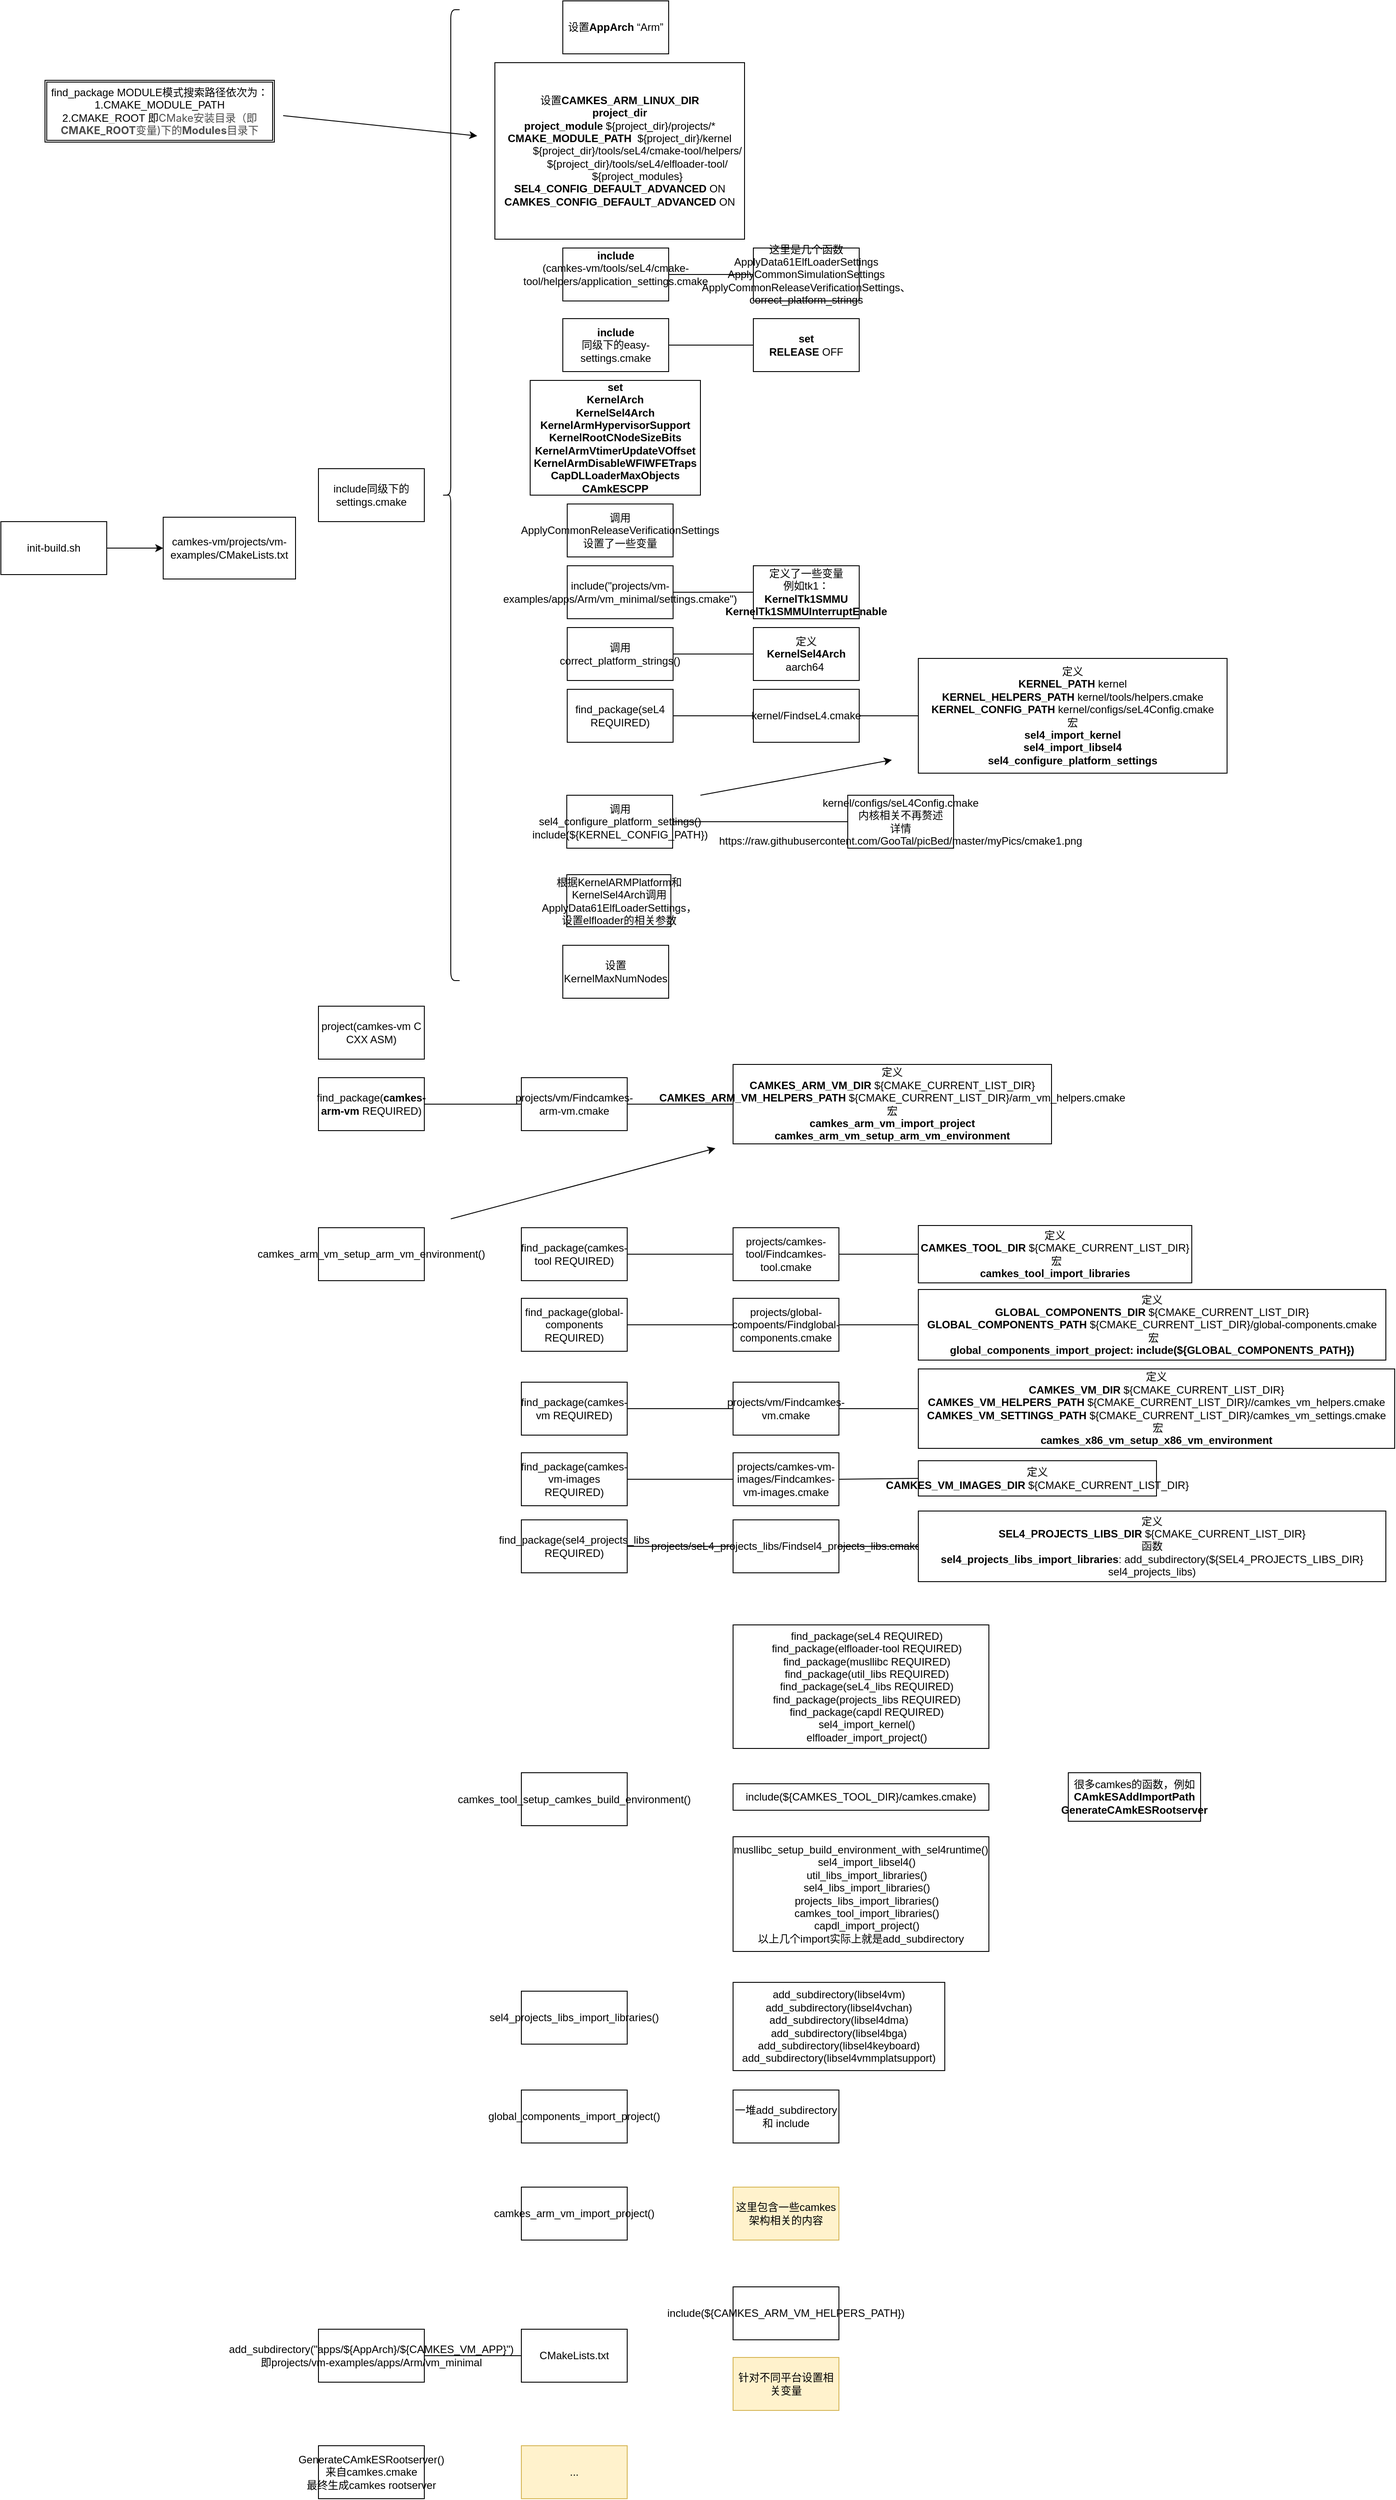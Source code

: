 <mxfile version="20.4.0" type="github">
  <diagram id="C5RBs43oDa-KdzZeNtuy" name="Page-1">
    <mxGraphModel dx="3042" dy="1649" grid="1" gridSize="10" guides="1" tooltips="1" connect="1" arrows="1" fold="1" page="1" pageScale="1" pageWidth="827" pageHeight="1169" math="0" shadow="0">
      <root>
        <mxCell id="WIyWlLk6GJQsqaUBKTNV-0" />
        <mxCell id="WIyWlLk6GJQsqaUBKTNV-1" parent="WIyWlLk6GJQsqaUBKTNV-0" />
        <mxCell id="rtuSLKHqq32bRLiLEJmx-1" value="init-build.sh" style="rounded=0;whiteSpace=wrap;html=1;" parent="WIyWlLk6GJQsqaUBKTNV-1" vertex="1">
          <mxGeometry x="70" y="620" width="120" height="60" as="geometry" />
        </mxCell>
        <mxCell id="rtuSLKHqq32bRLiLEJmx-2" value="camkes-vm/projects/vm-examples/CMakeLists.txt" style="rounded=0;whiteSpace=wrap;html=1;" parent="WIyWlLk6GJQsqaUBKTNV-1" vertex="1">
          <mxGeometry x="254" y="615" width="150" height="70" as="geometry" />
        </mxCell>
        <mxCell id="rtuSLKHqq32bRLiLEJmx-3" value="" style="endArrow=classic;html=1;rounded=0;exitX=1;exitY=0.5;exitDx=0;exitDy=0;entryX=0;entryY=0.5;entryDx=0;entryDy=0;" parent="WIyWlLk6GJQsqaUBKTNV-1" source="rtuSLKHqq32bRLiLEJmx-1" target="rtuSLKHqq32bRLiLEJmx-2" edge="1">
          <mxGeometry width="50" height="50" relative="1" as="geometry">
            <mxPoint x="280" y="850" as="sourcePoint" />
            <mxPoint x="330" y="800" as="targetPoint" />
          </mxGeometry>
        </mxCell>
        <mxCell id="rtuSLKHqq32bRLiLEJmx-4" value="include同级下的settings.cmake" style="rounded=0;whiteSpace=wrap;html=1;" parent="WIyWlLk6GJQsqaUBKTNV-1" vertex="1">
          <mxGeometry x="430" y="560" width="120" height="60" as="geometry" />
        </mxCell>
        <mxCell id="rtuSLKHqq32bRLiLEJmx-5" value="project(camkes-vm C CXX ASM)" style="rounded=0;whiteSpace=wrap;html=1;" parent="WIyWlLk6GJQsqaUBKTNV-1" vertex="1">
          <mxGeometry x="430" y="1169" width="120" height="60" as="geometry" />
        </mxCell>
        <mxCell id="rtuSLKHqq32bRLiLEJmx-6" value="find_package(&lt;b&gt;camkes-arm-vm&lt;/b&gt; REQUIRED)" style="rounded=0;whiteSpace=wrap;html=1;" parent="WIyWlLk6GJQsqaUBKTNV-1" vertex="1">
          <mxGeometry x="430" y="1250" width="120" height="60" as="geometry" />
        </mxCell>
        <mxCell id="rtuSLKHqq32bRLiLEJmx-7" value="camkes_arm_vm_setup_arm_vm_environment()" style="rounded=0;whiteSpace=wrap;html=1;" parent="WIyWlLk6GJQsqaUBKTNV-1" vertex="1">
          <mxGeometry x="430" y="1420" width="120" height="60" as="geometry" />
        </mxCell>
        <mxCell id="rtuSLKHqq32bRLiLEJmx-8" value="add_subdirectory(&quot;apps/${AppArch}/${CAMKES_VM_APP}&quot;)&lt;br&gt;即projects/vm-examples/apps/Arm/vm_minimal" style="rounded=0;whiteSpace=wrap;html=1;" parent="WIyWlLk6GJQsqaUBKTNV-1" vertex="1">
          <mxGeometry x="430" y="2668" width="120" height="60" as="geometry" />
        </mxCell>
        <mxCell id="rtuSLKHqq32bRLiLEJmx-9" value="GenerateCAmkESRootserver()&lt;br&gt;来自camkes.cmake&lt;br&gt;最终生成camkes rootserver" style="rounded=0;whiteSpace=wrap;html=1;" parent="WIyWlLk6GJQsqaUBKTNV-1" vertex="1">
          <mxGeometry x="430" y="2800" width="120" height="60" as="geometry" />
        </mxCell>
        <mxCell id="rtuSLKHqq32bRLiLEJmx-10" value="设置&lt;b&gt;AppArch&lt;/b&gt; “Arm”" style="rounded=0;whiteSpace=wrap;html=1;" parent="WIyWlLk6GJQsqaUBKTNV-1" vertex="1">
          <mxGeometry x="707" y="30" width="120" height="60" as="geometry" />
        </mxCell>
        <mxCell id="rtuSLKHqq32bRLiLEJmx-11" value="设置&lt;b&gt;CAMKES_ARM_LINUX_DIR&lt;br&gt;project_dir&lt;br&gt;project_module&lt;/b&gt;&amp;nbsp;${project_dir}/projects/*&lt;br&gt;&lt;b&gt;CMAKE_MODULE_PATH&amp;nbsp;&lt;/b&gt;&lt;span style=&quot;background-color: initial;&quot;&gt;&amp;nbsp;${project_dir}/kernel&lt;/span&gt;&lt;br&gt;&lt;div style=&quot;&quot;&gt;&amp;nbsp; &amp;nbsp; &amp;nbsp; &amp;nbsp; &amp;nbsp; &amp;nbsp; ${project_dir}/tools/seL4/cmake-tool/helpers/&lt;/div&gt;&lt;div style=&quot;&quot;&gt;&amp;nbsp; &amp;nbsp; &amp;nbsp; &amp;nbsp; &amp;nbsp; &amp;nbsp; ${project_dir}/tools/seL4/elfloader-tool/&lt;/div&gt;&lt;div style=&quot;&quot;&gt;&amp;nbsp; &amp;nbsp; &amp;nbsp; &amp;nbsp; &amp;nbsp; &amp;nbsp; ${project_modules}&lt;/div&gt;&lt;div style=&quot;&quot;&gt;&lt;b&gt;SEL4_CONFIG_DEFAULT_ADVANCED &lt;/b&gt;ON&lt;br&gt;&lt;/div&gt;&lt;div style=&quot;&quot;&gt;&lt;b&gt;CAMKES_CONFIG_DEFAULT_ADVANCED &lt;/b&gt;ON&lt;br&gt;&lt;/div&gt;" style="rounded=0;whiteSpace=wrap;html=1;" parent="WIyWlLk6GJQsqaUBKTNV-1" vertex="1">
          <mxGeometry x="630" y="100" width="283" height="200" as="geometry" />
        </mxCell>
        <mxCell id="rtuSLKHqq32bRLiLEJmx-12" value="&lt;b&gt;include&lt;/b&gt;&lt;br&gt;&lt;div&gt;(camkes-vm/tools/seL4/cmake-tool/helpers/application_settings.cmake&lt;/div&gt;&lt;div&gt;&lt;br&gt;&lt;/div&gt;" style="rounded=0;whiteSpace=wrap;html=1;" parent="WIyWlLk6GJQsqaUBKTNV-1" vertex="1">
          <mxGeometry x="707" y="310" width="120" height="60" as="geometry" />
        </mxCell>
        <mxCell id="rtuSLKHqq32bRLiLEJmx-13" value="这里是几个函数&lt;br&gt;ApplyData61ElfLoaderSettings&lt;br&gt;ApplyCommonSimulationSettings&lt;br&gt;ApplyCommonReleaseVerificationSettings、&lt;br&gt;correct_platform_strings&lt;br&gt;" style="rounded=0;whiteSpace=wrap;html=1;" parent="WIyWlLk6GJQsqaUBKTNV-1" vertex="1">
          <mxGeometry x="923" y="310" width="120" height="60" as="geometry" />
        </mxCell>
        <mxCell id="rtuSLKHqq32bRLiLEJmx-15" value="&lt;b&gt;include&lt;/b&gt;&lt;br&gt;&lt;div&gt;同级下的easy-settings.cmake&lt;/div&gt;" style="rounded=0;whiteSpace=wrap;html=1;" parent="WIyWlLk6GJQsqaUBKTNV-1" vertex="1">
          <mxGeometry x="707" y="390" width="120" height="60" as="geometry" />
        </mxCell>
        <mxCell id="rtuSLKHqq32bRLiLEJmx-16" value="&lt;b&gt;set&lt;/b&gt;&lt;br&gt;&lt;b&gt;RELEASE&lt;/b&gt; OFF" style="rounded=0;whiteSpace=wrap;html=1;" parent="WIyWlLk6GJQsqaUBKTNV-1" vertex="1">
          <mxGeometry x="923" y="390" width="120" height="60" as="geometry" />
        </mxCell>
        <mxCell id="rtuSLKHqq32bRLiLEJmx-17" value="" style="endArrow=none;html=1;rounded=0;exitX=1;exitY=0.5;exitDx=0;exitDy=0;entryX=0;entryY=0.5;entryDx=0;entryDy=0;" parent="WIyWlLk6GJQsqaUBKTNV-1" source="rtuSLKHqq32bRLiLEJmx-15" target="rtuSLKHqq32bRLiLEJmx-16" edge="1">
          <mxGeometry width="50" height="50" relative="1" as="geometry">
            <mxPoint x="850" y="460" as="sourcePoint" />
            <mxPoint x="900" y="410" as="targetPoint" />
          </mxGeometry>
        </mxCell>
        <mxCell id="rtuSLKHqq32bRLiLEJmx-18" value="" style="endArrow=none;html=1;rounded=0;exitX=1;exitY=0.5;exitDx=0;exitDy=0;entryX=0;entryY=0.5;entryDx=0;entryDy=0;" parent="WIyWlLk6GJQsqaUBKTNV-1" source="rtuSLKHqq32bRLiLEJmx-12" target="rtuSLKHqq32bRLiLEJmx-13" edge="1">
          <mxGeometry width="50" height="50" relative="1" as="geometry">
            <mxPoint x="890" y="570" as="sourcePoint" />
            <mxPoint x="940" y="520" as="targetPoint" />
          </mxGeometry>
        </mxCell>
        <mxCell id="rtuSLKHqq32bRLiLEJmx-19" value="&lt;b&gt;set&lt;br&gt;KernelArch&lt;br&gt;KernelSel4Arch&lt;br&gt;KernelArmHypervisorSupport&lt;br&gt;KernelRootCNodeSizeBits&lt;br&gt;KernelArmVtimerUpdateVOffset&lt;br&gt;KernelArmDisableWFIWFETraps&lt;br&gt;CapDLLoaderMaxObjects&lt;br&gt;CAmkESCPP&lt;/b&gt;" style="rounded=0;whiteSpace=wrap;html=1;" parent="WIyWlLk6GJQsqaUBKTNV-1" vertex="1">
          <mxGeometry x="670" y="460" width="193" height="130" as="geometry" />
        </mxCell>
        <mxCell id="rtuSLKHqq32bRLiLEJmx-20" value="调用ApplyCommonReleaseVerificationSettings&lt;br&gt;设置了一些变量" style="rounded=0;whiteSpace=wrap;html=1;" parent="WIyWlLk6GJQsqaUBKTNV-1" vertex="1">
          <mxGeometry x="712" y="600" width="120" height="60" as="geometry" />
        </mxCell>
        <mxCell id="rtuSLKHqq32bRLiLEJmx-21" value="include(&quot;projects/vm-examples/apps/Arm/vm_minimal/settings.cmake&quot;)" style="rounded=0;whiteSpace=wrap;html=1;" parent="WIyWlLk6GJQsqaUBKTNV-1" vertex="1">
          <mxGeometry x="712" y="670" width="120" height="60" as="geometry" />
        </mxCell>
        <mxCell id="rtuSLKHqq32bRLiLEJmx-23" value="定义了一些变量&lt;br&gt;例如tk1：&lt;br&gt;&lt;b&gt;KernelTk1SMMU&lt;br&gt;KernelTk1SMMUInterruptEnable&lt;/b&gt;" style="rounded=0;whiteSpace=wrap;html=1;" parent="WIyWlLk6GJQsqaUBKTNV-1" vertex="1">
          <mxGeometry x="923" y="670" width="120" height="60" as="geometry" />
        </mxCell>
        <mxCell id="rtuSLKHqq32bRLiLEJmx-24" value="" style="endArrow=none;html=1;rounded=0;exitX=1;exitY=0.5;exitDx=0;exitDy=0;entryX=0;entryY=0.5;entryDx=0;entryDy=0;" parent="WIyWlLk6GJQsqaUBKTNV-1" source="rtuSLKHqq32bRLiLEJmx-21" target="rtuSLKHqq32bRLiLEJmx-23" edge="1">
          <mxGeometry width="50" height="50" relative="1" as="geometry">
            <mxPoint x="1020" y="850" as="sourcePoint" />
            <mxPoint x="1070" y="800" as="targetPoint" />
          </mxGeometry>
        </mxCell>
        <mxCell id="rtuSLKHqq32bRLiLEJmx-25" value="调用&lt;br&gt;correct_platform_strings()" style="rounded=0;whiteSpace=wrap;html=1;" parent="WIyWlLk6GJQsqaUBKTNV-1" vertex="1">
          <mxGeometry x="712" y="740" width="120" height="60" as="geometry" />
        </mxCell>
        <mxCell id="rtuSLKHqq32bRLiLEJmx-26" value="find_package(seL4 REQUIRED)" style="rounded=0;whiteSpace=wrap;html=1;" parent="WIyWlLk6GJQsqaUBKTNV-1" vertex="1">
          <mxGeometry x="712" y="810" width="120" height="60" as="geometry" />
        </mxCell>
        <mxCell id="rtuSLKHqq32bRLiLEJmx-27" value="调用&lt;br&gt;sel4_configure_platform_settings()&lt;br&gt;include(${KERNEL_CONFIG_PATH})" style="rounded=0;whiteSpace=wrap;html=1;" parent="WIyWlLk6GJQsqaUBKTNV-1" vertex="1">
          <mxGeometry x="711.5" y="930" width="120" height="60" as="geometry" />
        </mxCell>
        <mxCell id="rtuSLKHqq32bRLiLEJmx-28" value="根据KernelARMPlatform和KernelSel4Arch调用ApplyData61ElfLoaderSettings，设置elfloader的相关参数" style="rounded=0;whiteSpace=wrap;html=1;" parent="WIyWlLk6GJQsqaUBKTNV-1" vertex="1">
          <mxGeometry x="711.5" y="1020" width="118" height="59" as="geometry" />
        </mxCell>
        <mxCell id="kBXimnSuywa1gsr7dqCJ-0" value="定义&lt;br&gt;&lt;b&gt;KernelSel4Arch &lt;/b&gt;aarch64&amp;nbsp;" style="rounded=0;whiteSpace=wrap;html=1;" vertex="1" parent="WIyWlLk6GJQsqaUBKTNV-1">
          <mxGeometry x="923" y="740" width="120" height="60" as="geometry" />
        </mxCell>
        <mxCell id="kBXimnSuywa1gsr7dqCJ-1" value="" style="endArrow=none;html=1;rounded=0;exitX=1;exitY=0.5;exitDx=0;exitDy=0;entryX=0;entryY=0.5;entryDx=0;entryDy=0;" edge="1" parent="WIyWlLk6GJQsqaUBKTNV-1" source="rtuSLKHqq32bRLiLEJmx-25" target="kBXimnSuywa1gsr7dqCJ-0">
          <mxGeometry width="50" height="50" relative="1" as="geometry">
            <mxPoint x="822" y="760" as="sourcePoint" />
            <mxPoint x="913" y="760" as="targetPoint" />
          </mxGeometry>
        </mxCell>
        <mxCell id="kBXimnSuywa1gsr7dqCJ-2" value="kernel/FindseL4.cmake" style="rounded=0;whiteSpace=wrap;html=1;" vertex="1" parent="WIyWlLk6GJQsqaUBKTNV-1">
          <mxGeometry x="923" y="810" width="120" height="60" as="geometry" />
        </mxCell>
        <mxCell id="kBXimnSuywa1gsr7dqCJ-3" value="" style="endArrow=none;html=1;rounded=0;exitX=1;exitY=0.5;exitDx=0;exitDy=0;entryX=0;entryY=0.5;entryDx=0;entryDy=0;" edge="1" parent="WIyWlLk6GJQsqaUBKTNV-1" source="rtuSLKHqq32bRLiLEJmx-26" target="kBXimnSuywa1gsr7dqCJ-2">
          <mxGeometry width="50" height="50" relative="1" as="geometry">
            <mxPoint x="960" y="940" as="sourcePoint" />
            <mxPoint x="1010" y="890" as="targetPoint" />
          </mxGeometry>
        </mxCell>
        <mxCell id="kBXimnSuywa1gsr7dqCJ-4" value="定义&lt;br&gt;&lt;b&gt;KERNEL_PATH &lt;/b&gt;kernel&lt;br&gt;&lt;b&gt;KERNEL_HELPERS_PATH &lt;/b&gt;kernel/tools/helpers.cmake&lt;br&gt;&lt;b&gt;KERNEL_CONFIG_PATH &lt;/b&gt;kernel/configs/seL4Config.cmake&lt;br&gt;宏&lt;br&gt;&lt;b&gt;sel4_import_kernel&lt;br&gt;sel4_import_libsel4&lt;br&gt;sel4_configure_platform_settings&lt;/b&gt;" style="rounded=0;whiteSpace=wrap;html=1;" vertex="1" parent="WIyWlLk6GJQsqaUBKTNV-1">
          <mxGeometry x="1110" y="775" width="350" height="130" as="geometry" />
        </mxCell>
        <mxCell id="kBXimnSuywa1gsr7dqCJ-5" value="" style="endArrow=none;html=1;rounded=0;exitX=1;exitY=0.5;exitDx=0;exitDy=0;entryX=0;entryY=0.5;entryDx=0;entryDy=0;" edge="1" parent="WIyWlLk6GJQsqaUBKTNV-1" source="kBXimnSuywa1gsr7dqCJ-2" target="kBXimnSuywa1gsr7dqCJ-4">
          <mxGeometry width="50" height="50" relative="1" as="geometry">
            <mxPoint x="1030" y="990" as="sourcePoint" />
            <mxPoint x="1080" y="940" as="targetPoint" />
          </mxGeometry>
        </mxCell>
        <mxCell id="kBXimnSuywa1gsr7dqCJ-6" value="" style="endArrow=classic;html=1;rounded=0;" edge="1" parent="WIyWlLk6GJQsqaUBKTNV-1">
          <mxGeometry width="50" height="50" relative="1" as="geometry">
            <mxPoint x="863" y="930" as="sourcePoint" />
            <mxPoint x="1080" y="890" as="targetPoint" />
          </mxGeometry>
        </mxCell>
        <mxCell id="kBXimnSuywa1gsr7dqCJ-7" value="kernel/configs/seL4Config.cmake&lt;br&gt;内核相关不再赘述&lt;br&gt;详情https://raw.githubusercontent.com/GooTal/picBed/master/myPics/cmake1.png" style="rounded=0;whiteSpace=wrap;html=1;" vertex="1" parent="WIyWlLk6GJQsqaUBKTNV-1">
          <mxGeometry x="1030" y="930" width="120" height="60" as="geometry" />
        </mxCell>
        <mxCell id="kBXimnSuywa1gsr7dqCJ-8" value="" style="endArrow=none;html=1;rounded=0;exitX=1;exitY=0.5;exitDx=0;exitDy=0;entryX=0;entryY=0.5;entryDx=0;entryDy=0;" edge="1" parent="WIyWlLk6GJQsqaUBKTNV-1" source="rtuSLKHqq32bRLiLEJmx-27" target="kBXimnSuywa1gsr7dqCJ-7">
          <mxGeometry width="50" height="50" relative="1" as="geometry">
            <mxPoint x="1020" y="1090" as="sourcePoint" />
            <mxPoint x="1070" y="1040" as="targetPoint" />
          </mxGeometry>
        </mxCell>
        <mxCell id="kBXimnSuywa1gsr7dqCJ-10" value="设置KernelMaxNumNodes" style="rounded=0;whiteSpace=wrap;html=1;" vertex="1" parent="WIyWlLk6GJQsqaUBKTNV-1">
          <mxGeometry x="707" y="1100" width="120" height="60" as="geometry" />
        </mxCell>
        <mxCell id="kBXimnSuywa1gsr7dqCJ-11" value="" style="shape=curlyBracket;whiteSpace=wrap;html=1;rounded=1;" vertex="1" parent="WIyWlLk6GJQsqaUBKTNV-1">
          <mxGeometry x="570" y="40" width="20" height="1100" as="geometry" />
        </mxCell>
        <mxCell id="kBXimnSuywa1gsr7dqCJ-12" value="find_package MODULE模式搜索路径依次为：&lt;br&gt;1.CMAKE_MODULE_PATH&lt;br&gt;2.CMAKE_ROOT 即&lt;font style=&quot;font-size: 12px;&quot;&gt;&lt;span style=&quot;color: rgb(77, 77, 77); font-family: -apple-system, &amp;quot;SF UI Text&amp;quot;, Arial, &amp;quot;PingFang SC&amp;quot;, &amp;quot;Hiragino Sans GB&amp;quot;, &amp;quot;Microsoft YaHei&amp;quot;, &amp;quot;WenQuanYi Micro Hei&amp;quot;, sans-serif; font-variant-ligatures: no-common-ligatures; text-align: start; background-color: rgb(255, 255, 255);&quot;&gt;CMake安装目录（即&lt;/span&gt;&lt;span style=&quot;box-sizing: border-box; outline: 0px; font-weight: 700; overflow-wrap: break-word; color: rgb(77, 77, 77); font-family: -apple-system, &amp;quot;SF UI Text&amp;quot;, Arial, &amp;quot;PingFang SC&amp;quot;, &amp;quot;Hiragino Sans GB&amp;quot;, &amp;quot;Microsoft YaHei&amp;quot;, &amp;quot;WenQuanYi Micro Hei&amp;quot;, sans-serif; font-variant-ligatures: no-common-ligatures; text-align: start; background-color: rgb(255, 255, 255);&quot;&gt;CMAKE_ROOT&lt;/span&gt;&lt;span style=&quot;color: rgb(77, 77, 77); font-family: -apple-system, &amp;quot;SF UI Text&amp;quot;, Arial, &amp;quot;PingFang SC&amp;quot;, &amp;quot;Hiragino Sans GB&amp;quot;, &amp;quot;Microsoft YaHei&amp;quot;, &amp;quot;WenQuanYi Micro Hei&amp;quot;, sans-serif; font-variant-ligatures: no-common-ligatures; text-align: start; background-color: rgb(255, 255, 255);&quot;&gt;变量)下的&lt;/span&gt;&lt;span style=&quot;box-sizing: border-box; outline: 0px; font-weight: 700; overflow-wrap: break-word; color: rgb(77, 77, 77); font-family: -apple-system, &amp;quot;SF UI Text&amp;quot;, Arial, &amp;quot;PingFang SC&amp;quot;, &amp;quot;Hiragino Sans GB&amp;quot;, &amp;quot;Microsoft YaHei&amp;quot;, &amp;quot;WenQuanYi Micro Hei&amp;quot;, sans-serif; font-variant-ligatures: no-common-ligatures; text-align: start; background-color: rgb(255, 255, 255);&quot;&gt;Modules&lt;/span&gt;&lt;span style=&quot;color: rgb(77, 77, 77); font-family: -apple-system, &amp;quot;SF UI Text&amp;quot;, Arial, &amp;quot;PingFang SC&amp;quot;, &amp;quot;Hiragino Sans GB&amp;quot;, &amp;quot;Microsoft YaHei&amp;quot;, &amp;quot;WenQuanYi Micro Hei&amp;quot;, sans-serif; font-variant-ligatures: no-common-ligatures; text-align: start; background-color: rgb(255, 255, 255);&quot;&gt;目录下&lt;/span&gt;&lt;/font&gt;" style="shape=ext;double=1;rounded=0;whiteSpace=wrap;html=1;" vertex="1" parent="WIyWlLk6GJQsqaUBKTNV-1">
          <mxGeometry x="120" y="120" width="260" height="70" as="geometry" />
        </mxCell>
        <mxCell id="kBXimnSuywa1gsr7dqCJ-13" value="" style="endArrow=classic;html=1;rounded=0;" edge="1" parent="WIyWlLk6GJQsqaUBKTNV-1">
          <mxGeometry width="50" height="50" relative="1" as="geometry">
            <mxPoint x="390" y="160" as="sourcePoint" />
            <mxPoint x="610" y="183" as="targetPoint" />
          </mxGeometry>
        </mxCell>
        <mxCell id="kBXimnSuywa1gsr7dqCJ-14" value="" style="endArrow=none;html=1;rounded=0;exitX=1;exitY=0.5;exitDx=0;exitDy=0;entryX=0;entryY=0.5;entryDx=0;entryDy=0;" edge="1" parent="WIyWlLk6GJQsqaUBKTNV-1" source="rtuSLKHqq32bRLiLEJmx-6" target="kBXimnSuywa1gsr7dqCJ-15">
          <mxGeometry width="50" height="50" relative="1" as="geometry">
            <mxPoint x="650" y="1330" as="sourcePoint" />
            <mxPoint x="650" y="1280" as="targetPoint" />
          </mxGeometry>
        </mxCell>
        <mxCell id="kBXimnSuywa1gsr7dqCJ-15" value="projects/vm/Findcamkes-arm-vm.cmake" style="rounded=0;whiteSpace=wrap;html=1;" vertex="1" parent="WIyWlLk6GJQsqaUBKTNV-1">
          <mxGeometry x="660" y="1250" width="120" height="60" as="geometry" />
        </mxCell>
        <mxCell id="kBXimnSuywa1gsr7dqCJ-16" value="定义&lt;br&gt;&lt;b&gt;CAMKES_ARM_VM_DIR&amp;nbsp;&lt;/b&gt;${CMAKE_CURRENT_LIST_DIR}&lt;br&gt;&lt;b&gt;CAMKES_ARM_VM_HELPERS_PATH&amp;nbsp;&lt;/b&gt;${CMAKE_CURRENT_LIST_DIR}/arm_vm_helpers.cmake&lt;br&gt;宏&lt;br&gt;&lt;b&gt;camkes_arm_vm_import_project&lt;br&gt;camkes_arm_vm_setup_arm_vm_environment&lt;/b&gt;" style="rounded=0;whiteSpace=wrap;html=1;" vertex="1" parent="WIyWlLk6GJQsqaUBKTNV-1">
          <mxGeometry x="900" y="1235" width="361" height="90" as="geometry" />
        </mxCell>
        <mxCell id="kBXimnSuywa1gsr7dqCJ-17" value="" style="endArrow=none;html=1;rounded=0;exitX=1;exitY=0.5;exitDx=0;exitDy=0;entryX=0;entryY=0.5;entryDx=0;entryDy=0;" edge="1" parent="WIyWlLk6GJQsqaUBKTNV-1" source="kBXimnSuywa1gsr7dqCJ-15" target="kBXimnSuywa1gsr7dqCJ-16">
          <mxGeometry width="50" height="50" relative="1" as="geometry">
            <mxPoint x="850" y="1410" as="sourcePoint" />
            <mxPoint x="900" y="1360" as="targetPoint" />
          </mxGeometry>
        </mxCell>
        <mxCell id="kBXimnSuywa1gsr7dqCJ-18" value="" style="endArrow=classic;html=1;rounded=0;" edge="1" parent="WIyWlLk6GJQsqaUBKTNV-1">
          <mxGeometry width="50" height="50" relative="1" as="geometry">
            <mxPoint x="580" y="1410" as="sourcePoint" />
            <mxPoint x="880" y="1330" as="targetPoint" />
          </mxGeometry>
        </mxCell>
        <mxCell id="kBXimnSuywa1gsr7dqCJ-20" value="find_package(camkes-tool REQUIRED)" style="rounded=0;whiteSpace=wrap;html=1;fontSize=12;" vertex="1" parent="WIyWlLk6GJQsqaUBKTNV-1">
          <mxGeometry x="660" y="1420" width="120" height="60" as="geometry" />
        </mxCell>
        <mxCell id="kBXimnSuywa1gsr7dqCJ-21" value="find_package(global-components REQUIRED)" style="rounded=0;whiteSpace=wrap;html=1;fontSize=12;" vertex="1" parent="WIyWlLk6GJQsqaUBKTNV-1">
          <mxGeometry x="660" y="1500" width="120" height="60" as="geometry" />
        </mxCell>
        <mxCell id="kBXimnSuywa1gsr7dqCJ-22" value="find_package(camkes-vm REQUIRED)" style="rounded=0;whiteSpace=wrap;html=1;fontSize=12;" vertex="1" parent="WIyWlLk6GJQsqaUBKTNV-1">
          <mxGeometry x="660" y="1595" width="120" height="60" as="geometry" />
        </mxCell>
        <mxCell id="kBXimnSuywa1gsr7dqCJ-23" value="find_package(sel4_projects_libs REQUIRED)" style="rounded=0;whiteSpace=wrap;html=1;fontSize=12;" vertex="1" parent="WIyWlLk6GJQsqaUBKTNV-1">
          <mxGeometry x="660" y="1751" width="120" height="60" as="geometry" />
        </mxCell>
        <mxCell id="kBXimnSuywa1gsr7dqCJ-24" value="find_package(camkes-vm-images REQUIRED)" style="rounded=0;whiteSpace=wrap;html=1;fontSize=12;" vertex="1" parent="WIyWlLk6GJQsqaUBKTNV-1">
          <mxGeometry x="660" y="1675" width="120" height="60" as="geometry" />
        </mxCell>
        <mxCell id="kBXimnSuywa1gsr7dqCJ-25" value="camkes_tool_setup_camkes_build_environment()" style="rounded=0;whiteSpace=wrap;html=1;fontSize=12;" vertex="1" parent="WIyWlLk6GJQsqaUBKTNV-1">
          <mxGeometry x="660" y="2037.5" width="120" height="60" as="geometry" />
        </mxCell>
        <mxCell id="kBXimnSuywa1gsr7dqCJ-26" value="sel4_projects_libs_import_libraries()" style="rounded=0;whiteSpace=wrap;html=1;fontSize=12;" vertex="1" parent="WIyWlLk6GJQsqaUBKTNV-1">
          <mxGeometry x="660" y="2285" width="120" height="60" as="geometry" />
        </mxCell>
        <mxCell id="kBXimnSuywa1gsr7dqCJ-27" value="global_components_import_project()" style="rounded=0;whiteSpace=wrap;html=1;fontSize=12;" vertex="1" parent="WIyWlLk6GJQsqaUBKTNV-1">
          <mxGeometry x="660" y="2397" width="120" height="60" as="geometry" />
        </mxCell>
        <mxCell id="kBXimnSuywa1gsr7dqCJ-28" value="camkes_arm_vm_import_project()" style="rounded=0;whiteSpace=wrap;html=1;fontSize=12;" vertex="1" parent="WIyWlLk6GJQsqaUBKTNV-1">
          <mxGeometry x="660" y="2507" width="120" height="60" as="geometry" />
        </mxCell>
        <mxCell id="kBXimnSuywa1gsr7dqCJ-29" value="projects/camkes-tool/Findcamkes-tool.cmake" style="rounded=0;whiteSpace=wrap;html=1;fontSize=12;" vertex="1" parent="WIyWlLk6GJQsqaUBKTNV-1">
          <mxGeometry x="900" y="1420" width="120" height="60" as="geometry" />
        </mxCell>
        <mxCell id="kBXimnSuywa1gsr7dqCJ-30" value="projects/global-compoents/Findglobal-components.cmake" style="rounded=0;whiteSpace=wrap;html=1;fontSize=12;" vertex="1" parent="WIyWlLk6GJQsqaUBKTNV-1">
          <mxGeometry x="900" y="1500" width="120" height="60" as="geometry" />
        </mxCell>
        <mxCell id="kBXimnSuywa1gsr7dqCJ-31" value="projects/vm/Findcamkes-vm.cmake" style="rounded=0;whiteSpace=wrap;html=1;fontSize=12;" vertex="1" parent="WIyWlLk6GJQsqaUBKTNV-1">
          <mxGeometry x="900" y="1595" width="120" height="60" as="geometry" />
        </mxCell>
        <mxCell id="kBXimnSuywa1gsr7dqCJ-32" value="projects/camkes-vm-images/Findcamkes-vm-images.cmake" style="rounded=0;whiteSpace=wrap;html=1;fontSize=12;" vertex="1" parent="WIyWlLk6GJQsqaUBKTNV-1">
          <mxGeometry x="900" y="1675" width="120" height="60" as="geometry" />
        </mxCell>
        <mxCell id="kBXimnSuywa1gsr7dqCJ-33" value="projects/seL4_projects_libs/Findsel4_projects_libs.cmake" style="rounded=0;whiteSpace=wrap;html=1;fontSize=12;" vertex="1" parent="WIyWlLk6GJQsqaUBKTNV-1">
          <mxGeometry x="900" y="1751" width="120" height="60" as="geometry" />
        </mxCell>
        <mxCell id="kBXimnSuywa1gsr7dqCJ-34" value="" style="endArrow=none;html=1;rounded=0;fontSize=12;exitX=1;exitY=0.5;exitDx=0;exitDy=0;entryX=0;entryY=0.5;entryDx=0;entryDy=0;" edge="1" parent="WIyWlLk6GJQsqaUBKTNV-1" source="kBXimnSuywa1gsr7dqCJ-20" target="kBXimnSuywa1gsr7dqCJ-29">
          <mxGeometry width="50" height="50" relative="1" as="geometry">
            <mxPoint x="270" y="1800" as="sourcePoint" />
            <mxPoint x="320" y="1750" as="targetPoint" />
          </mxGeometry>
        </mxCell>
        <mxCell id="kBXimnSuywa1gsr7dqCJ-35" value="" style="endArrow=none;html=1;rounded=0;fontSize=12;exitX=1;exitY=0.5;exitDx=0;exitDy=0;entryX=0;entryY=0.5;entryDx=0;entryDy=0;" edge="1" parent="WIyWlLk6GJQsqaUBKTNV-1" source="kBXimnSuywa1gsr7dqCJ-21" target="kBXimnSuywa1gsr7dqCJ-30">
          <mxGeometry width="50" height="50" relative="1" as="geometry">
            <mxPoint x="1130" y="1560" as="sourcePoint" />
            <mxPoint x="1180" y="1510" as="targetPoint" />
          </mxGeometry>
        </mxCell>
        <mxCell id="kBXimnSuywa1gsr7dqCJ-36" value="" style="endArrow=none;html=1;rounded=0;fontSize=12;exitX=1;exitY=0.5;exitDx=0;exitDy=0;entryX=0;entryY=0.5;entryDx=0;entryDy=0;" edge="1" parent="WIyWlLk6GJQsqaUBKTNV-1" source="kBXimnSuywa1gsr7dqCJ-22" target="kBXimnSuywa1gsr7dqCJ-31">
          <mxGeometry width="50" height="50" relative="1" as="geometry">
            <mxPoint x="390" y="1765" as="sourcePoint" />
            <mxPoint x="440" y="1715" as="targetPoint" />
          </mxGeometry>
        </mxCell>
        <mxCell id="kBXimnSuywa1gsr7dqCJ-37" value="" style="endArrow=none;html=1;rounded=0;fontSize=12;exitX=1;exitY=0.5;exitDx=0;exitDy=0;entryX=0;entryY=0.5;entryDx=0;entryDy=0;" edge="1" parent="WIyWlLk6GJQsqaUBKTNV-1" source="kBXimnSuywa1gsr7dqCJ-24" target="kBXimnSuywa1gsr7dqCJ-32">
          <mxGeometry width="50" height="50" relative="1" as="geometry">
            <mxPoint x="980" y="1875" as="sourcePoint" />
            <mxPoint x="1030" y="1825" as="targetPoint" />
          </mxGeometry>
        </mxCell>
        <mxCell id="kBXimnSuywa1gsr7dqCJ-38" value="" style="endArrow=none;html=1;rounded=0;fontSize=12;exitX=1;exitY=0.5;exitDx=0;exitDy=0;entryX=0;entryY=0.5;entryDx=0;entryDy=0;" edge="1" parent="WIyWlLk6GJQsqaUBKTNV-1" source="kBXimnSuywa1gsr7dqCJ-23" target="kBXimnSuywa1gsr7dqCJ-33">
          <mxGeometry width="50" height="50" relative="1" as="geometry">
            <mxPoint x="940" y="1921" as="sourcePoint" />
            <mxPoint x="990" y="1871" as="targetPoint" />
          </mxGeometry>
        </mxCell>
        <mxCell id="kBXimnSuywa1gsr7dqCJ-39" value="CMakeLists.txt" style="rounded=0;whiteSpace=wrap;html=1;fontSize=12;" vertex="1" parent="WIyWlLk6GJQsqaUBKTNV-1">
          <mxGeometry x="660" y="2668" width="120" height="60" as="geometry" />
        </mxCell>
        <mxCell id="kBXimnSuywa1gsr7dqCJ-40" value="" style="endArrow=none;html=1;rounded=0;fontSize=12;exitX=1;exitY=0.5;exitDx=0;exitDy=0;entryX=0;entryY=0.5;entryDx=0;entryDy=0;" edge="1" parent="WIyWlLk6GJQsqaUBKTNV-1" source="rtuSLKHqq32bRLiLEJmx-8" target="kBXimnSuywa1gsr7dqCJ-39">
          <mxGeometry width="50" height="50" relative="1" as="geometry">
            <mxPoint x="660" y="2842" as="sourcePoint" />
            <mxPoint x="710" y="2792" as="targetPoint" />
          </mxGeometry>
        </mxCell>
        <mxCell id="kBXimnSuywa1gsr7dqCJ-41" value="定义&lt;br&gt;&lt;b&gt;CAMKES_TOOL_DIR &lt;/b&gt;${CMAKE_CURRENT_LIST_DIR}&lt;br&gt;&amp;nbsp;宏&lt;br&gt;&lt;b&gt;camkes_tool_import_libraries&lt;/b&gt;" style="rounded=0;whiteSpace=wrap;html=1;fontSize=12;" vertex="1" parent="WIyWlLk6GJQsqaUBKTNV-1">
          <mxGeometry x="1110" y="1417.5" width="310" height="65" as="geometry" />
        </mxCell>
        <mxCell id="kBXimnSuywa1gsr7dqCJ-42" value="" style="endArrow=none;html=1;rounded=0;fontSize=12;exitX=1;exitY=0.5;exitDx=0;exitDy=0;entryX=0;entryY=0.5;entryDx=0;entryDy=0;" edge="1" parent="WIyWlLk6GJQsqaUBKTNV-1" source="kBXimnSuywa1gsr7dqCJ-29" target="kBXimnSuywa1gsr7dqCJ-41">
          <mxGeometry width="50" height="50" relative="1" as="geometry">
            <mxPoint x="1200" y="1560" as="sourcePoint" />
            <mxPoint x="1250" y="1510" as="targetPoint" />
          </mxGeometry>
        </mxCell>
        <mxCell id="kBXimnSuywa1gsr7dqCJ-43" value="定义&lt;br&gt;&lt;b&gt;GLOBAL_COMPONENTS_DIR&amp;nbsp;&lt;/b&gt;${CMAKE_CURRENT_LIST_DIR}&lt;br&gt;&lt;b&gt;GLOBAL_COMPONENTS_PATH&lt;/b&gt;&amp;nbsp;${CMAKE_CURRENT_LIST_DIR}/global-components.cmake&lt;br&gt;&amp;nbsp;宏&lt;br&gt;&lt;b&gt;global_components_import_project: include(${GLOBAL_COMPONENTS_PATH})&lt;/b&gt;" style="rounded=0;whiteSpace=wrap;html=1;fontSize=12;" vertex="1" parent="WIyWlLk6GJQsqaUBKTNV-1">
          <mxGeometry x="1110" y="1490" width="530" height="80" as="geometry" />
        </mxCell>
        <mxCell id="kBXimnSuywa1gsr7dqCJ-44" value="" style="endArrow=none;html=1;rounded=0;fontSize=12;exitX=1;exitY=0.5;exitDx=0;exitDy=0;entryX=0;entryY=0.5;entryDx=0;entryDy=0;" edge="1" parent="WIyWlLk6GJQsqaUBKTNV-1" source="kBXimnSuywa1gsr7dqCJ-30" target="kBXimnSuywa1gsr7dqCJ-43">
          <mxGeometry width="50" height="50" relative="1" as="geometry">
            <mxPoint x="1180" y="1670" as="sourcePoint" />
            <mxPoint x="1230" y="1620" as="targetPoint" />
          </mxGeometry>
        </mxCell>
        <mxCell id="kBXimnSuywa1gsr7dqCJ-45" value="定义&lt;br&gt;&lt;b&gt;CAMKES_VM_DIR&amp;nbsp;&lt;/b&gt;${CMAKE_CURRENT_LIST_DIR}&lt;br&gt;&lt;b&gt;CAMKES_VM_HELPERS_PATH&lt;/b&gt;&amp;nbsp;${CMAKE_CURRENT_LIST_DIR}//camkes_vm_helpers.cmake&lt;br&gt;&lt;b&gt;CAMKES_VM_SETTINGS_PATH&lt;/b&gt;&amp;nbsp;${CMAKE_CURRENT_LIST_DIR}/camkes_vm_settings.cmake&lt;br&gt;&amp;nbsp;宏&lt;br&gt;&lt;b&gt;camkes_x86_vm_setup_x86_vm_environment&lt;/b&gt;" style="rounded=0;whiteSpace=wrap;html=1;fontSize=12;" vertex="1" parent="WIyWlLk6GJQsqaUBKTNV-1">
          <mxGeometry x="1110" y="1580" width="540" height="90" as="geometry" />
        </mxCell>
        <mxCell id="kBXimnSuywa1gsr7dqCJ-47" value="" style="endArrow=none;html=1;rounded=0;fontSize=12;exitX=1;exitY=0.5;exitDx=0;exitDy=0;entryX=0;entryY=0.5;entryDx=0;entryDy=0;" edge="1" parent="WIyWlLk6GJQsqaUBKTNV-1" source="kBXimnSuywa1gsr7dqCJ-31" target="kBXimnSuywa1gsr7dqCJ-45">
          <mxGeometry width="50" height="50" relative="1" as="geometry">
            <mxPoint x="1150" y="1840" as="sourcePoint" />
            <mxPoint x="1200" y="1790" as="targetPoint" />
          </mxGeometry>
        </mxCell>
        <mxCell id="kBXimnSuywa1gsr7dqCJ-48" value="定义&lt;br&gt;&lt;b&gt;CAMKES_VM_IMAGES_DIR&amp;nbsp;&lt;/b&gt;${CMAKE_CURRENT_LIST_DIR}" style="rounded=0;whiteSpace=wrap;html=1;fontSize=12;" vertex="1" parent="WIyWlLk6GJQsqaUBKTNV-1">
          <mxGeometry x="1110" y="1684" width="270" height="40" as="geometry" />
        </mxCell>
        <mxCell id="kBXimnSuywa1gsr7dqCJ-49" value="" style="endArrow=none;html=1;rounded=0;fontSize=12;exitX=1;exitY=0.5;exitDx=0;exitDy=0;entryX=0;entryY=0.5;entryDx=0;entryDy=0;" edge="1" parent="WIyWlLk6GJQsqaUBKTNV-1" source="kBXimnSuywa1gsr7dqCJ-32" target="kBXimnSuywa1gsr7dqCJ-48">
          <mxGeometry width="50" height="50" relative="1" as="geometry">
            <mxPoint x="1110" y="1814" as="sourcePoint" />
            <mxPoint x="1160" y="1764" as="targetPoint" />
          </mxGeometry>
        </mxCell>
        <mxCell id="kBXimnSuywa1gsr7dqCJ-50" value="定义&lt;br&gt;&lt;b&gt;SEL4_PROJECTS_LIBS_DIR&amp;nbsp;&lt;/b&gt;${CMAKE_CURRENT_LIST_DIR}&lt;br&gt;函数&lt;br&gt;&lt;b&gt;sel4_projects_libs_import_libraries&lt;/b&gt;:&amp;nbsp;add_subdirectory(${SEL4_PROJECTS_LIBS_DIR} sel4_projects_libs)" style="rounded=0;whiteSpace=wrap;html=1;fontSize=12;" vertex="1" parent="WIyWlLk6GJQsqaUBKTNV-1">
          <mxGeometry x="1110" y="1741" width="530" height="80" as="geometry" />
        </mxCell>
        <mxCell id="kBXimnSuywa1gsr7dqCJ-51" value="" style="endArrow=none;html=1;rounded=0;fontSize=12;exitX=1;exitY=0.5;exitDx=0;exitDy=0;entryX=0;entryY=0.5;entryDx=0;entryDy=0;" edge="1" parent="WIyWlLk6GJQsqaUBKTNV-1" source="kBXimnSuywa1gsr7dqCJ-33" target="kBXimnSuywa1gsr7dqCJ-50">
          <mxGeometry width="50" height="50" relative="1" as="geometry">
            <mxPoint x="1130" y="1910" as="sourcePoint" />
            <mxPoint x="1180" y="1860" as="targetPoint" />
          </mxGeometry>
        </mxCell>
        <mxCell id="kBXimnSuywa1gsr7dqCJ-54" value="&lt;div&gt;&amp;nbsp; &amp;nbsp; find_package(seL4 REQUIRED)&lt;/div&gt;&lt;div&gt;&amp;nbsp; &amp;nbsp; find_package(elfloader-tool REQUIRED)&lt;/div&gt;&lt;div&gt;&amp;nbsp; &amp;nbsp; find_package(musllibc REQUIRED)&lt;/div&gt;&lt;div&gt;&amp;nbsp; &amp;nbsp; find_package(util_libs REQUIRED)&lt;/div&gt;&lt;div&gt;&amp;nbsp; &amp;nbsp; find_package(seL4_libs REQUIRED)&lt;/div&gt;&lt;div&gt;&amp;nbsp; &amp;nbsp; find_package(projects_libs REQUIRED)&lt;/div&gt;&lt;div&gt;&amp;nbsp; &amp;nbsp; find_package(capdl REQUIRED)&lt;/div&gt;&lt;div&gt;&lt;div&gt;&amp;nbsp; &amp;nbsp; sel4_import_kernel()&lt;/div&gt;&lt;div&gt;&amp;nbsp; &amp;nbsp; elfloader_import_project()&lt;/div&gt;&lt;/div&gt;" style="rounded=0;whiteSpace=wrap;html=1;fontSize=12;" vertex="1" parent="WIyWlLk6GJQsqaUBKTNV-1">
          <mxGeometry x="900" y="1870" width="290" height="140" as="geometry" />
        </mxCell>
        <mxCell id="kBXimnSuywa1gsr7dqCJ-57" value="&lt;div&gt;add_subdirectory(libsel4vm)&lt;/div&gt;&lt;div&gt;add_subdirectory(libsel4vchan)&lt;/div&gt;&lt;div&gt;add_subdirectory(libsel4dma)&lt;/div&gt;&lt;div&gt;add_subdirectory(libsel4bga)&lt;/div&gt;&lt;div&gt;add_subdirectory(libsel4keyboard)&lt;/div&gt;&lt;div&gt;add_subdirectory(libsel4vmmplatsupport)&lt;/div&gt;" style="rounded=0;whiteSpace=wrap;html=1;fontSize=12;" vertex="1" parent="WIyWlLk6GJQsqaUBKTNV-1">
          <mxGeometry x="900" y="2275" width="240" height="100" as="geometry" />
        </mxCell>
        <mxCell id="kBXimnSuywa1gsr7dqCJ-59" value="include(${CAMKES_TOOL_DIR}/camkes.cmake)" style="rounded=0;whiteSpace=wrap;html=1;fontSize=12;" vertex="1" parent="WIyWlLk6GJQsqaUBKTNV-1">
          <mxGeometry x="900" y="2050" width="290" height="30" as="geometry" />
        </mxCell>
        <mxCell id="kBXimnSuywa1gsr7dqCJ-60" value="&lt;div&gt;musllibc_setup_build_environment_with_sel4runtime()&lt;br&gt;&lt;/div&gt;&lt;div&gt;&lt;div&gt;&amp;nbsp; &amp;nbsp; sel4_import_libsel4()&lt;/div&gt;&lt;div&gt;&amp;nbsp; &amp;nbsp; util_libs_import_libraries()&lt;/div&gt;&lt;div&gt;&amp;nbsp; &amp;nbsp; sel4_libs_import_libraries()&lt;/div&gt;&lt;div&gt;&amp;nbsp; &amp;nbsp; projects_libs_import_libraries()&lt;/div&gt;&lt;div&gt;&amp;nbsp; &amp;nbsp; camkes_tool_import_libraries()&lt;/div&gt;&lt;div&gt;&amp;nbsp; &amp;nbsp; capdl_import_project()&lt;/div&gt;&lt;/div&gt;&lt;div&gt;以上几个import实际上就是add_subdirectory&lt;/div&gt;" style="rounded=0;whiteSpace=wrap;html=1;fontSize=12;" vertex="1" parent="WIyWlLk6GJQsqaUBKTNV-1">
          <mxGeometry x="900" y="2110" width="290" height="130" as="geometry" />
        </mxCell>
        <mxCell id="kBXimnSuywa1gsr7dqCJ-61" value="很多camkes的函数，例如&lt;b&gt;CAmkESAddImportPath&lt;br&gt;GenerateCAmkESRootserver&lt;/b&gt;" style="rounded=0;whiteSpace=wrap;html=1;fontSize=12;" vertex="1" parent="WIyWlLk6GJQsqaUBKTNV-1">
          <mxGeometry x="1280" y="2037.5" width="150" height="55" as="geometry" />
        </mxCell>
        <mxCell id="kBXimnSuywa1gsr7dqCJ-62" value="一堆add_subdirectory和 include" style="rounded=0;whiteSpace=wrap;html=1;fontSize=12;" vertex="1" parent="WIyWlLk6GJQsqaUBKTNV-1">
          <mxGeometry x="900" y="2397" width="120" height="60" as="geometry" />
        </mxCell>
        <mxCell id="kBXimnSuywa1gsr7dqCJ-63" value="这里包含一些camkes架构相关的内容" style="rounded=0;whiteSpace=wrap;html=1;fontSize=12;fillColor=#fff2cc;strokeColor=#d6b656;" vertex="1" parent="WIyWlLk6GJQsqaUBKTNV-1">
          <mxGeometry x="900" y="2507" width="120" height="60" as="geometry" />
        </mxCell>
        <mxCell id="kBXimnSuywa1gsr7dqCJ-64" value="..." style="rounded=0;whiteSpace=wrap;html=1;fontSize=12;fillColor=#fff2cc;strokeColor=#d6b656;" vertex="1" parent="WIyWlLk6GJQsqaUBKTNV-1">
          <mxGeometry x="660" y="2800" width="120" height="60" as="geometry" />
        </mxCell>
        <mxCell id="kBXimnSuywa1gsr7dqCJ-65" value="include(${CAMKES_ARM_VM_HELPERS_PATH})" style="rounded=0;whiteSpace=wrap;html=1;fontSize=12;" vertex="1" parent="WIyWlLk6GJQsqaUBKTNV-1">
          <mxGeometry x="900" y="2620" width="120" height="60" as="geometry" />
        </mxCell>
        <mxCell id="kBXimnSuywa1gsr7dqCJ-66" value="针对不同平台设置相关变量" style="rounded=0;whiteSpace=wrap;html=1;fontSize=12;fillColor=#fff2cc;strokeColor=#d6b656;" vertex="1" parent="WIyWlLk6GJQsqaUBKTNV-1">
          <mxGeometry x="900" y="2700" width="120" height="60" as="geometry" />
        </mxCell>
      </root>
    </mxGraphModel>
  </diagram>
</mxfile>

